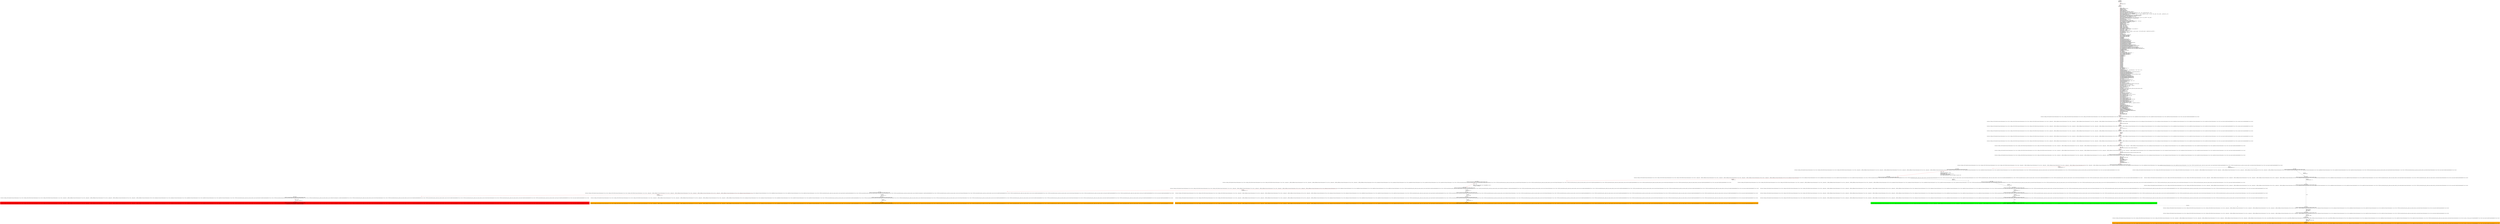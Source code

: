 digraph ARG {
node [style="filled" shape="box" color="white"]
2 [label="2 @ N400\nmain entry\nSMGState: []\n" id="2"]
7 [label="7 @ N736\nmain\nSMGState: []\n" id="7"]
28 [label="28 @ N405\nmain\nSMGState: [GLOBAL_CONST_FALSE/0=NumericValue[number=0] (size: 32 bits), GLOBAL_CONST_FIVE/0=NumericValue[number=5] (size: 32 bits), GLOBAL_CONST_TRUE/0=NumericValue[number=1] (size: 32 bits), globalArgc/0=NumericValue[number=0] (size: 32 bits), globalArgv/0=NumericValue[number=0] (size: 32 bits), globalFalse/0=NumericValue[number=0] (size: 32 bits), globalFive/0=NumericValue[number=5] (size: 32 bits), globalTrue/0=NumericValue[number=1] (size: 32 bits), main::tmp/0=SymEx[SymbolicIdentifier[2]] (size: 32 bits)]\n" id="28"]
29 [label="29 @ N1\nprintLine entry\nSMGState: [GLOBAL_CONST_FALSE/0=NumericValue[number=0] (size: 32 bits), GLOBAL_CONST_FIVE/0=NumericValue[number=5] (size: 32 bits), GLOBAL_CONST_TRUE/0=NumericValue[number=1] (size: 32 bits), _Calling bad()..._STRING_LITERAL/0=NumericValue[number=67] (size: 8 bits), _Calling bad()..._STRING_LITERAL/8=NumericValue[number=97] (size: 8 bits), _Calling bad()..._STRING_LITERAL/16=NumericValue[number=108] (size: 8 bits), _Calling bad()..._STRING_LITERAL/24=NumericValue[number=108] (size: 8 bits), globalArgc/0=NumericValue[number=0] (size: 32 bits), globalArgv/0=NumericValue[number=0] (size: 32 bits), globalFalse/0=NumericValue[number=0] (size: 32 bits), globalFive/0=NumericValue[number=5] (size: 32 bits), globalTrue/0=NumericValue[number=1] (size: 32 bits), main::tmp/0=SymEx[SymbolicIdentifier[2]] (size: 32 bits), printLine::line/0=SymbolicIdentifier[3] (size: 32 bits)]\n" id="29"]
30 [label="30 @ N2\nprintLine\nSMGState: [GLOBAL_CONST_FALSE/0=NumericValue[number=0] (size: 32 bits), GLOBAL_CONST_FIVE/0=NumericValue[number=5] (size: 32 bits), GLOBAL_CONST_TRUE/0=NumericValue[number=1] (size: 32 bits), _Calling bad()..._STRING_LITERAL/0=NumericValue[number=67] (size: 8 bits), _Calling bad()..._STRING_LITERAL/8=NumericValue[number=97] (size: 8 bits), _Calling bad()..._STRING_LITERAL/16=NumericValue[number=108] (size: 8 bits), _Calling bad()..._STRING_LITERAL/24=NumericValue[number=108] (size: 8 bits), globalArgc/0=NumericValue[number=0] (size: 32 bits), globalArgv/0=NumericValue[number=0] (size: 32 bits), globalFalse/0=NumericValue[number=0] (size: 32 bits), globalFive/0=NumericValue[number=5] (size: 32 bits), globalTrue/0=NumericValue[number=1] (size: 32 bits), main::tmp/0=SymEx[SymbolicIdentifier[2]] (size: 32 bits), printLine::line/0=SymbolicIdentifier[3] (size: 32 bits)]\n" id="30"]
32 [label="32 @ N4\nprintLine\nSMGState: [GLOBAL_CONST_FALSE/0=NumericValue[number=0] (size: 32 bits), GLOBAL_CONST_FIVE/0=NumericValue[number=5] (size: 32 bits), GLOBAL_CONST_TRUE/0=NumericValue[number=1] (size: 32 bits), _Calling bad()..._STRING_LITERAL/0=NumericValue[number=67] (size: 8 bits), _Calling bad()..._STRING_LITERAL/8=NumericValue[number=97] (size: 8 bits), _Calling bad()..._STRING_LITERAL/16=NumericValue[number=108] (size: 8 bits), _Calling bad()..._STRING_LITERAL/24=NumericValue[number=108] (size: 8 bits), globalArgc/0=NumericValue[number=0] (size: 32 bits), globalArgv/0=NumericValue[number=0] (size: 32 bits), globalFalse/0=NumericValue[number=0] (size: 32 bits), globalFive/0=NumericValue[number=5] (size: 32 bits), globalTrue/0=NumericValue[number=1] (size: 32 bits), main::tmp/0=SymEx[SymbolicIdentifier[2]] (size: 32 bits), printLine::line/0=SymbolicIdentifier[3] (size: 32 bits)]\n" id="32"]
35 [label="35 @ N6\nprintLine\nSMGState: [GLOBAL_CONST_FALSE/0=NumericValue[number=0] (size: 32 bits), GLOBAL_CONST_FIVE/0=NumericValue[number=5] (size: 32 bits), GLOBAL_CONST_TRUE/0=NumericValue[number=1] (size: 32 bits), _Calling bad()..._STRING_LITERAL/0=NumericValue[number=67] (size: 8 bits), _Calling bad()..._STRING_LITERAL/8=NumericValue[number=97] (size: 8 bits), _Calling bad()..._STRING_LITERAL/16=NumericValue[number=108] (size: 8 bits), _Calling bad()..._STRING_LITERAL/24=NumericValue[number=108] (size: 8 bits), globalArgc/0=NumericValue[number=0] (size: 32 bits), globalArgv/0=NumericValue[number=0] (size: 32 bits), globalFalse/0=NumericValue[number=0] (size: 32 bits), globalFive/0=NumericValue[number=5] (size: 32 bits), globalTrue/0=NumericValue[number=1] (size: 32 bits), main::tmp/0=SymEx[SymbolicIdentifier[2]] (size: 32 bits), printLine::line/0=SymbolicIdentifier[3] (size: 32 bits)]\n" id="35"]
37 [label="37 @ N3\nprintLine\nSMGState: [GLOBAL_CONST_FALSE/0=NumericValue[number=0] (size: 32 bits), GLOBAL_CONST_FIVE/0=NumericValue[number=5] (size: 32 bits), GLOBAL_CONST_TRUE/0=NumericValue[number=1] (size: 32 bits), _Calling bad()..._STRING_LITERAL/0=NumericValue[number=67] (size: 8 bits), _Calling bad()..._STRING_LITERAL/8=NumericValue[number=97] (size: 8 bits), _Calling bad()..._STRING_LITERAL/16=NumericValue[number=108] (size: 8 bits), _Calling bad()..._STRING_LITERAL/24=NumericValue[number=108] (size: 8 bits), globalArgc/0=NumericValue[number=0] (size: 32 bits), globalArgv/0=NumericValue[number=0] (size: 32 bits), globalFalse/0=NumericValue[number=0] (size: 32 bits), globalFive/0=NumericValue[number=5] (size: 32 bits), globalTrue/0=NumericValue[number=1] (size: 32 bits), main::tmp/0=SymEx[SymbolicIdentifier[2]] (size: 32 bits), printLine::line/0=SymbolicIdentifier[3] (size: 32 bits)]\n" id="37"]
40 [label="40 @ N0\nprintLine exit\nSMGState: [GLOBAL_CONST_FALSE/0=NumericValue[number=0] (size: 32 bits), GLOBAL_CONST_FIVE/0=NumericValue[number=5] (size: 32 bits), GLOBAL_CONST_TRUE/0=NumericValue[number=1] (size: 32 bits), _Calling bad()..._STRING_LITERAL/0=NumericValue[number=67] (size: 8 bits), _Calling bad()..._STRING_LITERAL/8=NumericValue[number=97] (size: 8 bits), _Calling bad()..._STRING_LITERAL/16=NumericValue[number=108] (size: 8 bits), _Calling bad()..._STRING_LITERAL/24=NumericValue[number=108] (size: 8 bits), globalArgc/0=NumericValue[number=0] (size: 32 bits), globalArgv/0=NumericValue[number=0] (size: 32 bits), globalFalse/0=NumericValue[number=0] (size: 32 bits), globalFive/0=NumericValue[number=5] (size: 32 bits), globalTrue/0=NumericValue[number=1] (size: 32 bits), main::tmp/0=SymEx[SymbolicIdentifier[2]] (size: 32 bits)]\n" id="40"]
41 [label="41 @ N406\nmain\nSMGState: [GLOBAL_CONST_FALSE/0=NumericValue[number=0] (size: 32 bits), GLOBAL_CONST_FIVE/0=NumericValue[number=5] (size: 32 bits), GLOBAL_CONST_TRUE/0=NumericValue[number=1] (size: 32 bits), _Calling bad()..._STRING_LITERAL/0=NumericValue[number=67] (size: 8 bits), _Calling bad()..._STRING_LITERAL/8=NumericValue[number=97] (size: 8 bits), _Calling bad()..._STRING_LITERAL/16=NumericValue[number=108] (size: 8 bits), _Calling bad()..._STRING_LITERAL/24=NumericValue[number=108] (size: 8 bits), globalArgc/0=NumericValue[number=0] (size: 32 bits), globalArgv/0=NumericValue[number=0] (size: 32 bits), globalFalse/0=NumericValue[number=0] (size: 32 bits), globalFive/0=NumericValue[number=5] (size: 32 bits), globalTrue/0=NumericValue[number=1] (size: 32 bits), main::tmp/0=SymEx[SymbolicIdentifier[2]] (size: 32 bits)]\n" id="41"]
43 [label="43 @ N345\nCWE789_Uncontrolled_Mem_Alloc__malloc_char_connect_socket_01_bad entry\nSMGState: [GLOBAL_CONST_FALSE/0=NumericValue[number=0] (size: 32 bits), GLOBAL_CONST_FIVE/0=NumericValue[number=5] (size: 32 bits), GLOBAL_CONST_TRUE/0=NumericValue[number=1] (size: 32 bits), _Calling bad()..._STRING_LITERAL/0=NumericValue[number=67] (size: 8 bits), _Calling bad()..._STRING_LITERAL/8=NumericValue[number=97] (size: 8 bits), _Calling bad()..._STRING_LITERAL/16=NumericValue[number=108] (size: 8 bits), _Calling bad()..._STRING_LITERAL/24=NumericValue[number=108] (size: 8 bits), globalArgc/0=NumericValue[number=0] (size: 32 bits), globalArgv/0=NumericValue[number=0] (size: 32 bits), globalFalse/0=NumericValue[number=0] (size: 32 bits), globalFive/0=NumericValue[number=5] (size: 32 bits), globalTrue/0=NumericValue[number=1] (size: 32 bits), main::tmp/0=SymEx[SymbolicIdentifier[2]] (size: 32 bits)]\n" id="43"]
65 [label="65 @ N355\nCWE789_Uncontrolled_Mem_Alloc__malloc_char_connect_socket_01_bad\nSMGState: [GLOBAL_CONST_FALSE/0=NumericValue[number=0] (size: 32 bits), GLOBAL_CONST_FIVE/0=NumericValue[number=5] (size: 32 bits), GLOBAL_CONST_TRUE/0=NumericValue[number=1] (size: 32 bits), _Calling bad()..._STRING_LITERAL/0=NumericValue[number=67] (size: 8 bits), _Calling bad()..._STRING_LITERAL/8=NumericValue[number=97] (size: 8 bits), _Calling bad()..._STRING_LITERAL/16=NumericValue[number=108] (size: 8 bits), _Calling bad()..._STRING_LITERAL/24=NumericValue[number=108] (size: 8 bits), globalArgc/0=NumericValue[number=0] (size: 32 bits), globalArgv/0=NumericValue[number=0] (size: 32 bits), globalFalse/0=NumericValue[number=0] (size: 32 bits), globalFive/0=NumericValue[number=5] (size: 32 bits), globalTrue/0=NumericValue[number=1] (size: 32 bits), CWE789_Uncontrolled_Mem_Alloc__malloc_char_connect_socket_01_bad::connectSocket/0=SymEx[SymbolicIdentifier[16]] (size: 32 bits), CWE789_Uncontrolled_Mem_Alloc__malloc_char_connect_socket_01_bad::data/0=NumericValue[number=0] (size: 32 bits), main::tmp/0=SymEx[SymbolicIdentifier[2]] (size: 32 bits)]\n" id="65"]
143 [label="143 @ N358\nCWE789_Uncontrolled_Mem_Alloc__malloc_char_connect_socket_01_bad\nSMGState: [GLOBAL_CONST_FALSE/0=NumericValue[number=0] (size: 32 bits), GLOBAL_CONST_FIVE/0=NumericValue[number=5] (size: 32 bits), GLOBAL_CONST_TRUE/0=NumericValue[number=1] (size: 32 bits), _Calling bad()..._STRING_LITERAL/0=NumericValue[number=67] (size: 8 bits), _Calling bad()..._STRING_LITERAL/8=NumericValue[number=97] (size: 8 bits), _Calling bad()..._STRING_LITERAL/16=NumericValue[number=108] (size: 8 bits), _Calling bad()..._STRING_LITERAL/24=NumericValue[number=108] (size: 8 bits), globalArgc/0=NumericValue[number=0] (size: 32 bits), globalArgv/0=NumericValue[number=0] (size: 32 bits), globalFalse/0=NumericValue[number=0] (size: 32 bits), globalFive/0=NumericValue[number=5] (size: 32 bits), globalTrue/0=NumericValue[number=1] (size: 32 bits), CWE789_Uncontrolled_Mem_Alloc__malloc_char_connect_socket_01_bad::connectSocket/0=SymEx[SymbolicIdentifier[16]] (size: 32 bits), CWE789_Uncontrolled_Mem_Alloc__malloc_char_connect_socket_01_bad::data/0=NumericValue[number=0] (size: 32 bits), main::tmp/0=SymEx[SymbolicIdentifier[2]] (size: 32 bits)]\n" id="143"]
155 [label="155 @ N364\nCWE789_Uncontrolled_Mem_Alloc__malloc_char_connect_socket_01_bad\nSMGState: [GLOBAL_CONST_FALSE/0=NumericValue[number=0] (size: 32 bits), GLOBAL_CONST_FIVE/0=NumericValue[number=5] (size: 32 bits), GLOBAL_CONST_TRUE/0=NumericValue[number=1] (size: 32 bits), _Calling bad()..._STRING_LITERAL/0=NumericValue[number=67] (size: 8 bits), _Calling bad()..._STRING_LITERAL/8=NumericValue[number=97] (size: 8 bits), _Calling bad()..._STRING_LITERAL/16=NumericValue[number=108] (size: 8 bits), _Calling bad()..._STRING_LITERAL/24=NumericValue[number=108] (size: 8 bits), globalArgc/0=NumericValue[number=0] (size: 32 bits), globalArgv/0=NumericValue[number=0] (size: 32 bits), globalFalse/0=NumericValue[number=0] (size: 32 bits), globalFive/0=NumericValue[number=5] (size: 32 bits), globalTrue/0=NumericValue[number=1] (size: 32 bits), CWE789_Uncontrolled_Mem_Alloc__malloc_char_connect_socket_01_bad::connectSocket/0=SymEx[SymbolicIdentifier[16]] (size: 32 bits), CWE789_Uncontrolled_Mem_Alloc__malloc_char_connect_socket_01_bad::data/0=NumericValue[number=0] (size: 32 bits), CWE789_Uncontrolled_Mem_Alloc__malloc_char_connect_socket_01_bad::service/0=NumericValue[number=2] (size: 16 bits), CWE789_Uncontrolled_Mem_Alloc__malloc_char_connect_socket_01_bad::service/16=SymEx[SymbolicIdentifier[46]] (size: 16 bits), CWE789_Uncontrolled_Mem_Alloc__malloc_char_connect_socket_01_bad::service/32=SymEx[SymbolicIdentifier[43]] (size: 32 bits), CWE789_Uncontrolled_Mem_Alloc__malloc_char_connect_socket_01_bad::service/64=NumericValue[number=0] (size: 64 bits), CWE789_Uncontrolled_Mem_Alloc__malloc_char_connect_socket_01_bad::tmp/0=SymEx[SymbolicIdentifier[50]] (size: 32 bits), main::tmp/0=SymEx[SymbolicIdentifier[2]] (size: 32 bits)]\n" id="155"]
161 [label="161 @ N367\nCWE789_Uncontrolled_Mem_Alloc__malloc_char_connect_socket_01_bad\nSMGState: [GLOBAL_CONST_FALSE/0=NumericValue[number=0] (size: 32 bits), GLOBAL_CONST_FIVE/0=NumericValue[number=5] (size: 32 bits), GLOBAL_CONST_TRUE/0=NumericValue[number=1] (size: 32 bits), _Calling bad()..._STRING_LITERAL/0=NumericValue[number=67] (size: 8 bits), _Calling bad()..._STRING_LITERAL/8=NumericValue[number=97] (size: 8 bits), _Calling bad()..._STRING_LITERAL/16=NumericValue[number=108] (size: 8 bits), _Calling bad()..._STRING_LITERAL/24=NumericValue[number=108] (size: 8 bits), globalArgc/0=NumericValue[number=0] (size: 32 bits), globalArgv/0=NumericValue[number=0] (size: 32 bits), globalFalse/0=NumericValue[number=0] (size: 32 bits), globalFive/0=NumericValue[number=5] (size: 32 bits), globalTrue/0=NumericValue[number=1] (size: 32 bits), CWE789_Uncontrolled_Mem_Alloc__malloc_char_connect_socket_01_bad::connectSocket/0=SymEx[SymbolicIdentifier[16]] (size: 32 bits), CWE789_Uncontrolled_Mem_Alloc__malloc_char_connect_socket_01_bad::data/0=NumericValue[number=0] (size: 32 bits), CWE789_Uncontrolled_Mem_Alloc__malloc_char_connect_socket_01_bad::service/0=NumericValue[number=2] (size: 16 bits), CWE789_Uncontrolled_Mem_Alloc__malloc_char_connect_socket_01_bad::service/16=SymEx[SymbolicIdentifier[46]] (size: 16 bits), CWE789_Uncontrolled_Mem_Alloc__malloc_char_connect_socket_01_bad::service/32=SymEx[SymbolicIdentifier[43]] (size: 32 bits), CWE789_Uncontrolled_Mem_Alloc__malloc_char_connect_socket_01_bad::service/64=NumericValue[number=0] (size: 64 bits), CWE789_Uncontrolled_Mem_Alloc__malloc_char_connect_socket_01_bad::tmp/0=SymEx[SymbolicIdentifier[50]] (size: 32 bits), main::tmp/0=SymEx[SymbolicIdentifier[2]] (size: 32 bits)]\n" id="161"]
168 [label="168 @ N370\nCWE789_Uncontrolled_Mem_Alloc__malloc_char_connect_socket_01_bad\nSMGState: [GLOBAL_CONST_FALSE/0=NumericValue[number=0] (size: 32 bits), GLOBAL_CONST_FIVE/0=NumericValue[number=5] (size: 32 bits), GLOBAL_CONST_TRUE/0=NumericValue[number=1] (size: 32 bits), _Calling bad()..._STRING_LITERAL/0=NumericValue[number=67] (size: 8 bits), _Calling bad()..._STRING_LITERAL/8=NumericValue[number=97] (size: 8 bits), _Calling bad()..._STRING_LITERAL/16=NumericValue[number=108] (size: 8 bits), _Calling bad()..._STRING_LITERAL/24=NumericValue[number=108] (size: 8 bits), globalArgc/0=NumericValue[number=0] (size: 32 bits), globalArgv/0=NumericValue[number=0] (size: 32 bits), globalFalse/0=NumericValue[number=0] (size: 32 bits), globalFive/0=NumericValue[number=5] (size: 32 bits), globalTrue/0=NumericValue[number=1] (size: 32 bits), CWE789_Uncontrolled_Mem_Alloc__malloc_char_connect_socket_01_bad::connectSocket/0=SymEx[SymbolicIdentifier[16]] (size: 32 bits), CWE789_Uncontrolled_Mem_Alloc__malloc_char_connect_socket_01_bad::data/0=NumericValue[number=0] (size: 32 bits), CWE789_Uncontrolled_Mem_Alloc__malloc_char_connect_socket_01_bad::recvResult/0=Cast[signed int, SymEx[SymbolicIdentifier[64]]] (size: 32 bits), CWE789_Uncontrolled_Mem_Alloc__malloc_char_connect_socket_01_bad::service/0=NumericValue[number=2] (size: 16 bits), CWE789_Uncontrolled_Mem_Alloc__malloc_char_connect_socket_01_bad::service/16=SymEx[SymbolicIdentifier[46]] (size: 16 bits), CWE789_Uncontrolled_Mem_Alloc__malloc_char_connect_socket_01_bad::service/32=SymEx[SymbolicIdentifier[43]] (size: 32 bits), CWE789_Uncontrolled_Mem_Alloc__malloc_char_connect_socket_01_bad::service/64=NumericValue[number=0] (size: 64 bits), CWE789_Uncontrolled_Mem_Alloc__malloc_char_connect_socket_01_bad::tmp/0=SymEx[SymbolicIdentifier[50]] (size: 32 bits), CWE789_Uncontrolled_Mem_Alloc__malloc_char_connect_socket_01_bad::tmp_0/0=SymEx[SymbolicIdentifier[64]] (size: 32 bits), main::tmp/0=SymEx[SymbolicIdentifier[2]] (size: 32 bits)]\n" id="168"]
174 [label="174 @ N374\nCWE789_Uncontrolled_Mem_Alloc__malloc_char_connect_socket_01_bad\nSMGState: [GLOBAL_CONST_FALSE/0=NumericValue[number=0] (size: 32 bits), GLOBAL_CONST_FIVE/0=NumericValue[number=5] (size: 32 bits), GLOBAL_CONST_TRUE/0=NumericValue[number=1] (size: 32 bits), _Calling bad()..._STRING_LITERAL/0=NumericValue[number=67] (size: 8 bits), _Calling bad()..._STRING_LITERAL/8=NumericValue[number=97] (size: 8 bits), _Calling bad()..._STRING_LITERAL/16=NumericValue[number=108] (size: 8 bits), _Calling bad()..._STRING_LITERAL/24=NumericValue[number=108] (size: 8 bits), globalArgc/0=NumericValue[number=0] (size: 32 bits), globalArgv/0=NumericValue[number=0] (size: 32 bits), globalFalse/0=NumericValue[number=0] (size: 32 bits), globalFive/0=NumericValue[number=5] (size: 32 bits), globalTrue/0=NumericValue[number=1] (size: 32 bits), CWE789_Uncontrolled_Mem_Alloc__malloc_char_connect_socket_01_bad::connectSocket/0=SymEx[SymbolicIdentifier[16]] (size: 32 bits), CWE789_Uncontrolled_Mem_Alloc__malloc_char_connect_socket_01_bad::data/0=NumericValue[number=0] (size: 32 bits), CWE789_Uncontrolled_Mem_Alloc__malloc_char_connect_socket_01_bad::recvResult/0=Cast[signed int, SymEx[SymbolicIdentifier[64]]] (size: 32 bits), CWE789_Uncontrolled_Mem_Alloc__malloc_char_connect_socket_01_bad::service/0=NumericValue[number=2] (size: 16 bits), CWE789_Uncontrolled_Mem_Alloc__malloc_char_connect_socket_01_bad::service/16=SymEx[SymbolicIdentifier[46]] (size: 16 bits), CWE789_Uncontrolled_Mem_Alloc__malloc_char_connect_socket_01_bad::service/32=SymEx[SymbolicIdentifier[43]] (size: 32 bits), CWE789_Uncontrolled_Mem_Alloc__malloc_char_connect_socket_01_bad::service/64=NumericValue[number=0] (size: 64 bits), CWE789_Uncontrolled_Mem_Alloc__malloc_char_connect_socket_01_bad::tmp/0=SymEx[SymbolicIdentifier[50]] (size: 32 bits), CWE789_Uncontrolled_Mem_Alloc__malloc_char_connect_socket_01_bad::tmp_0/0=SymEx[SymbolicIdentifier[64]] (size: 32 bits), main::tmp/0=SymEx[SymbolicIdentifier[2]] (size: 32 bits)]\n" id="174"]
183 [label="183 @ N373\nCWE789_Uncontrolled_Mem_Alloc__malloc_char_connect_socket_01_bad\nSMGState: [GLOBAL_CONST_FALSE/0=NumericValue[number=0] (size: 32 bits), GLOBAL_CONST_FIVE/0=NumericValue[number=5] (size: 32 bits), GLOBAL_CONST_TRUE/0=NumericValue[number=1] (size: 32 bits), _Calling bad()..._STRING_LITERAL/0=NumericValue[number=67] (size: 8 bits), _Calling bad()..._STRING_LITERAL/8=NumericValue[number=97] (size: 8 bits), _Calling bad()..._STRING_LITERAL/16=NumericValue[number=108] (size: 8 bits), _Calling bad()..._STRING_LITERAL/24=NumericValue[number=108] (size: 8 bits), globalArgc/0=NumericValue[number=0] (size: 32 bits), globalArgv/0=NumericValue[number=0] (size: 32 bits), globalFalse/0=NumericValue[number=0] (size: 32 bits), globalFive/0=NumericValue[number=5] (size: 32 bits), globalTrue/0=NumericValue[number=1] (size: 32 bits), CWE789_Uncontrolled_Mem_Alloc__malloc_char_connect_socket_01_bad::connectSocket/0=SymEx[SymbolicIdentifier[16]] (size: 32 bits), CWE789_Uncontrolled_Mem_Alloc__malloc_char_connect_socket_01_bad::data/0=NumericValue[number=0] (size: 32 bits), CWE789_Uncontrolled_Mem_Alloc__malloc_char_connect_socket_01_bad::recvResult/0=Cast[signed int, SymEx[SymbolicIdentifier[64]]] (size: 32 bits), CWE789_Uncontrolled_Mem_Alloc__malloc_char_connect_socket_01_bad::service/0=NumericValue[number=2] (size: 16 bits), CWE789_Uncontrolled_Mem_Alloc__malloc_char_connect_socket_01_bad::service/16=SymEx[SymbolicIdentifier[46]] (size: 16 bits), CWE789_Uncontrolled_Mem_Alloc__malloc_char_connect_socket_01_bad::service/32=SymEx[SymbolicIdentifier[43]] (size: 32 bits), CWE789_Uncontrolled_Mem_Alloc__malloc_char_connect_socket_01_bad::service/64=NumericValue[number=0] (size: 64 bits), CWE789_Uncontrolled_Mem_Alloc__malloc_char_connect_socket_01_bad::tmp/0=SymEx[SymbolicIdentifier[50]] (size: 32 bits), CWE789_Uncontrolled_Mem_Alloc__malloc_char_connect_socket_01_bad::tmp_0/0=SymEx[SymbolicIdentifier[64]] (size: 32 bits), main::tmp/0=SymEx[SymbolicIdentifier[2]] (size: 32 bits)]\n" id="183"]
192 [fillcolor="red" label="192 @ N376\nCWE789_Uncontrolled_Mem_Alloc__malloc_char_connect_socket_01_bad\nSMGState: [GLOBAL_CONST_FALSE/0=NumericValue[number=0] (size: 32 bits), GLOBAL_CONST_FIVE/0=NumericValue[number=5] (size: 32 bits), GLOBAL_CONST_TRUE/0=NumericValue[number=1] (size: 32 bits), _Calling bad()..._STRING_LITERAL/0=NumericValue[number=67] (size: 8 bits), _Calling bad()..._STRING_LITERAL/8=NumericValue[number=97] (size: 8 bits), _Calling bad()..._STRING_LITERAL/16=NumericValue[number=108] (size: 8 bits), _Calling bad()..._STRING_LITERAL/24=NumericValue[number=108] (size: 8 bits), globalArgc/0=NumericValue[number=0] (size: 32 bits), globalArgv/0=NumericValue[number=0] (size: 32 bits), globalFalse/0=NumericValue[number=0] (size: 32 bits), globalFive/0=NumericValue[number=5] (size: 32 bits), globalTrue/0=NumericValue[number=1] (size: 32 bits), CWE789_Uncontrolled_Mem_Alloc__malloc_char_connect_socket_01_bad::connectSocket/0=SymEx[SymbolicIdentifier[16]] (size: 32 bits), CWE789_Uncontrolled_Mem_Alloc__malloc_char_connect_socket_01_bad::data/0=NumericValue[number=0] (size: 32 bits), CWE789_Uncontrolled_Mem_Alloc__malloc_char_connect_socket_01_bad::recvResult/0=Cast[signed int, SymEx[SymbolicIdentifier[64]]] (size: 32 bits), CWE789_Uncontrolled_Mem_Alloc__malloc_char_connect_socket_01_bad::service/0=NumericValue[number=2] (size: 16 bits), CWE789_Uncontrolled_Mem_Alloc__malloc_char_connect_socket_01_bad::service/16=SymEx[SymbolicIdentifier[46]] (size: 16 bits), CWE789_Uncontrolled_Mem_Alloc__malloc_char_connect_socket_01_bad::service/32=SymEx[SymbolicIdentifier[43]] (size: 32 bits), CWE789_Uncontrolled_Mem_Alloc__malloc_char_connect_socket_01_bad::service/64=NumericValue[number=0] (size: 64 bits), CWE789_Uncontrolled_Mem_Alloc__malloc_char_connect_socket_01_bad::tmp/0=SymEx[SymbolicIdentifier[50]] (size: 32 bits), CWE789_Uncontrolled_Mem_Alloc__malloc_char_connect_socket_01_bad::tmp_0/0=SymEx[SymbolicIdentifier[64]] (size: 32 bits), main::tmp/0=SymEx[SymbolicIdentifier[2]] (size: 32 bits)]\n AutomatonState: SMGCPADEREF: _predefinedState_ERROR\n" id="192"]
182 [label="182 @ N372\nCWE789_Uncontrolled_Mem_Alloc__malloc_char_connect_socket_01_bad\nSMGState: [GLOBAL_CONST_FALSE/0=NumericValue[number=0] (size: 32 bits), GLOBAL_CONST_FIVE/0=NumericValue[number=5] (size: 32 bits), GLOBAL_CONST_TRUE/0=NumericValue[number=1] (size: 32 bits), _Calling bad()..._STRING_LITERAL/0=NumericValue[number=67] (size: 8 bits), _Calling bad()..._STRING_LITERAL/8=NumericValue[number=97] (size: 8 bits), _Calling bad()..._STRING_LITERAL/16=NumericValue[number=108] (size: 8 bits), _Calling bad()..._STRING_LITERAL/24=NumericValue[number=108] (size: 8 bits), globalArgc/0=NumericValue[number=0] (size: 32 bits), globalArgv/0=NumericValue[number=0] (size: 32 bits), globalFalse/0=NumericValue[number=0] (size: 32 bits), globalFive/0=NumericValue[number=5] (size: 32 bits), globalTrue/0=NumericValue[number=1] (size: 32 bits), CWE789_Uncontrolled_Mem_Alloc__malloc_char_connect_socket_01_bad::connectSocket/0=SymEx[SymbolicIdentifier[16]] (size: 32 bits), CWE789_Uncontrolled_Mem_Alloc__malloc_char_connect_socket_01_bad::data/0=NumericValue[number=0] (size: 32 bits), CWE789_Uncontrolled_Mem_Alloc__malloc_char_connect_socket_01_bad::recvResult/0=NumericValue[number=0] (size: 32 bits), CWE789_Uncontrolled_Mem_Alloc__malloc_char_connect_socket_01_bad::service/0=NumericValue[number=2] (size: 16 bits), CWE789_Uncontrolled_Mem_Alloc__malloc_char_connect_socket_01_bad::service/16=SymEx[SymbolicIdentifier[46]] (size: 16 bits), CWE789_Uncontrolled_Mem_Alloc__malloc_char_connect_socket_01_bad::service/32=SymEx[SymbolicIdentifier[43]] (size: 32 bits), CWE789_Uncontrolled_Mem_Alloc__malloc_char_connect_socket_01_bad::service/64=NumericValue[number=0] (size: 64 bits), CWE789_Uncontrolled_Mem_Alloc__malloc_char_connect_socket_01_bad::tmp/0=SymEx[SymbolicIdentifier[50]] (size: 32 bits), CWE789_Uncontrolled_Mem_Alloc__malloc_char_connect_socket_01_bad::tmp_0/0=SymEx[SymbolicIdentifier[64]] (size: 32 bits), main::tmp/0=SymEx[SymbolicIdentifier[2]] (size: 32 bits)]\n" id="182"]
191 [fillcolor="orange" label="191 @ N378\nCWE789_Uncontrolled_Mem_Alloc__malloc_char_connect_socket_01_bad\nSMGState: [GLOBAL_CONST_FALSE/0=NumericValue[number=0] (size: 32 bits), GLOBAL_CONST_FIVE/0=NumericValue[number=5] (size: 32 bits), GLOBAL_CONST_TRUE/0=NumericValue[number=1] (size: 32 bits), _Calling bad()..._STRING_LITERAL/0=NumericValue[number=67] (size: 8 bits), _Calling bad()..._STRING_LITERAL/8=NumericValue[number=97] (size: 8 bits), _Calling bad()..._STRING_LITERAL/16=NumericValue[number=108] (size: 8 bits), _Calling bad()..._STRING_LITERAL/24=NumericValue[number=108] (size: 8 bits), globalArgc/0=NumericValue[number=0] (size: 32 bits), globalArgv/0=NumericValue[number=0] (size: 32 bits), globalFalse/0=NumericValue[number=0] (size: 32 bits), globalFive/0=NumericValue[number=5] (size: 32 bits), globalTrue/0=NumericValue[number=1] (size: 32 bits), CWE789_Uncontrolled_Mem_Alloc__malloc_char_connect_socket_01_bad::connectSocket/0=SymEx[SymbolicIdentifier[16]] (size: 32 bits), CWE789_Uncontrolled_Mem_Alloc__malloc_char_connect_socket_01_bad::data/0=NumericValue[number=0] (size: 32 bits), CWE789_Uncontrolled_Mem_Alloc__malloc_char_connect_socket_01_bad::recvResult/0=NumericValue[number=0] (size: 32 bits), CWE789_Uncontrolled_Mem_Alloc__malloc_char_connect_socket_01_bad::service/0=NumericValue[number=2] (size: 16 bits), CWE789_Uncontrolled_Mem_Alloc__malloc_char_connect_socket_01_bad::service/16=SymEx[SymbolicIdentifier[46]] (size: 16 bits), CWE789_Uncontrolled_Mem_Alloc__malloc_char_connect_socket_01_bad::service/32=SymEx[SymbolicIdentifier[43]] (size: 32 bits), CWE789_Uncontrolled_Mem_Alloc__malloc_char_connect_socket_01_bad::service/64=NumericValue[number=0] (size: 64 bits), CWE789_Uncontrolled_Mem_Alloc__malloc_char_connect_socket_01_bad::tmp/0=SymEx[SymbolicIdentifier[50]] (size: 32 bits), CWE789_Uncontrolled_Mem_Alloc__malloc_char_connect_socket_01_bad::tmp_0/0=SymEx[SymbolicIdentifier[64]] (size: 32 bits), main::tmp/0=SymEx[SymbolicIdentifier[2]] (size: 32 bits)]\n" id="191"]
173 [label="173 @ N372\nCWE789_Uncontrolled_Mem_Alloc__malloc_char_connect_socket_01_bad\nSMGState: [GLOBAL_CONST_FALSE/0=NumericValue[number=0] (size: 32 bits), GLOBAL_CONST_FIVE/0=NumericValue[number=5] (size: 32 bits), GLOBAL_CONST_TRUE/0=NumericValue[number=1] (size: 32 bits), _Calling bad()..._STRING_LITERAL/0=NumericValue[number=67] (size: 8 bits), _Calling bad()..._STRING_LITERAL/8=NumericValue[number=97] (size: 8 bits), _Calling bad()..._STRING_LITERAL/16=NumericValue[number=108] (size: 8 bits), _Calling bad()..._STRING_LITERAL/24=NumericValue[number=108] (size: 8 bits), globalArgc/0=NumericValue[number=0] (size: 32 bits), globalArgv/0=NumericValue[number=0] (size: 32 bits), globalFalse/0=NumericValue[number=0] (size: 32 bits), globalFive/0=NumericValue[number=5] (size: 32 bits), globalTrue/0=NumericValue[number=1] (size: 32 bits), CWE789_Uncontrolled_Mem_Alloc__malloc_char_connect_socket_01_bad::connectSocket/0=SymEx[SymbolicIdentifier[16]] (size: 32 bits), CWE789_Uncontrolled_Mem_Alloc__malloc_char_connect_socket_01_bad::data/0=NumericValue[number=0] (size: 32 bits), CWE789_Uncontrolled_Mem_Alloc__malloc_char_connect_socket_01_bad::recvResult/0=NumericValue[number=-1] (size: 32 bits), CWE789_Uncontrolled_Mem_Alloc__malloc_char_connect_socket_01_bad::service/0=NumericValue[number=2] (size: 16 bits), CWE789_Uncontrolled_Mem_Alloc__malloc_char_connect_socket_01_bad::service/16=SymEx[SymbolicIdentifier[46]] (size: 16 bits), CWE789_Uncontrolled_Mem_Alloc__malloc_char_connect_socket_01_bad::service/32=SymEx[SymbolicIdentifier[43]] (size: 32 bits), CWE789_Uncontrolled_Mem_Alloc__malloc_char_connect_socket_01_bad::service/64=NumericValue[number=0] (size: 64 bits), CWE789_Uncontrolled_Mem_Alloc__malloc_char_connect_socket_01_bad::tmp/0=SymEx[SymbolicIdentifier[50]] (size: 32 bits), CWE789_Uncontrolled_Mem_Alloc__malloc_char_connect_socket_01_bad::tmp_0/0=SymEx[SymbolicIdentifier[64]] (size: 32 bits), main::tmp/0=SymEx[SymbolicIdentifier[2]] (size: 32 bits)]\n" id="173"]
179 [label="179 @ N378\nCWE789_Uncontrolled_Mem_Alloc__malloc_char_connect_socket_01_bad\nSMGState: [GLOBAL_CONST_FALSE/0=NumericValue[number=0] (size: 32 bits), GLOBAL_CONST_FIVE/0=NumericValue[number=5] (size: 32 bits), GLOBAL_CONST_TRUE/0=NumericValue[number=1] (size: 32 bits), _Calling bad()..._STRING_LITERAL/0=NumericValue[number=67] (size: 8 bits), _Calling bad()..._STRING_LITERAL/8=NumericValue[number=97] (size: 8 bits), _Calling bad()..._STRING_LITERAL/16=NumericValue[number=108] (size: 8 bits), _Calling bad()..._STRING_LITERAL/24=NumericValue[number=108] (size: 8 bits), globalArgc/0=NumericValue[number=0] (size: 32 bits), globalArgv/0=NumericValue[number=0] (size: 32 bits), globalFalse/0=NumericValue[number=0] (size: 32 bits), globalFive/0=NumericValue[number=5] (size: 32 bits), globalTrue/0=NumericValue[number=1] (size: 32 bits), CWE789_Uncontrolled_Mem_Alloc__malloc_char_connect_socket_01_bad::connectSocket/0=SymEx[SymbolicIdentifier[16]] (size: 32 bits), CWE789_Uncontrolled_Mem_Alloc__malloc_char_connect_socket_01_bad::data/0=NumericValue[number=0] (size: 32 bits), CWE789_Uncontrolled_Mem_Alloc__malloc_char_connect_socket_01_bad::recvResult/0=NumericValue[number=-1] (size: 32 bits), CWE789_Uncontrolled_Mem_Alloc__malloc_char_connect_socket_01_bad::service/0=NumericValue[number=2] (size: 16 bits), CWE789_Uncontrolled_Mem_Alloc__malloc_char_connect_socket_01_bad::service/16=SymEx[SymbolicIdentifier[46]] (size: 16 bits), CWE789_Uncontrolled_Mem_Alloc__malloc_char_connect_socket_01_bad::service/32=SymEx[SymbolicIdentifier[43]] (size: 32 bits), CWE789_Uncontrolled_Mem_Alloc__malloc_char_connect_socket_01_bad::service/64=NumericValue[number=0] (size: 64 bits), CWE789_Uncontrolled_Mem_Alloc__malloc_char_connect_socket_01_bad::tmp/0=SymEx[SymbolicIdentifier[50]] (size: 32 bits), CWE789_Uncontrolled_Mem_Alloc__malloc_char_connect_socket_01_bad::tmp_0/0=SymEx[SymbolicIdentifier[64]] (size: 32 bits), main::tmp/0=SymEx[SymbolicIdentifier[2]] (size: 32 bits)]\n" id="179"]
190 [fillcolor="orange" label="190 @ N380\nCWE789_Uncontrolled_Mem_Alloc__malloc_char_connect_socket_01_bad\nSMGState: [GLOBAL_CONST_FALSE/0=NumericValue[number=0] (size: 32 bits), GLOBAL_CONST_FIVE/0=NumericValue[number=5] (size: 32 bits), GLOBAL_CONST_TRUE/0=NumericValue[number=1] (size: 32 bits), _Calling bad()..._STRING_LITERAL/0=NumericValue[number=67] (size: 8 bits), _Calling bad()..._STRING_LITERAL/8=NumericValue[number=97] (size: 8 bits), _Calling bad()..._STRING_LITERAL/16=NumericValue[number=108] (size: 8 bits), _Calling bad()..._STRING_LITERAL/24=NumericValue[number=108] (size: 8 bits), globalArgc/0=NumericValue[number=0] (size: 32 bits), globalArgv/0=NumericValue[number=0] (size: 32 bits), globalFalse/0=NumericValue[number=0] (size: 32 bits), globalFive/0=NumericValue[number=5] (size: 32 bits), globalTrue/0=NumericValue[number=1] (size: 32 bits), CWE789_Uncontrolled_Mem_Alloc__malloc_char_connect_socket_01_bad::connectSocket/0=SymEx[SymbolicIdentifier[16]] (size: 32 bits), CWE789_Uncontrolled_Mem_Alloc__malloc_char_connect_socket_01_bad::data/0=NumericValue[number=0] (size: 32 bits), CWE789_Uncontrolled_Mem_Alloc__malloc_char_connect_socket_01_bad::recvResult/0=NumericValue[number=-1] (size: 32 bits), CWE789_Uncontrolled_Mem_Alloc__malloc_char_connect_socket_01_bad::service/0=NumericValue[number=2] (size: 16 bits), CWE789_Uncontrolled_Mem_Alloc__malloc_char_connect_socket_01_bad::service/16=SymEx[SymbolicIdentifier[46]] (size: 16 bits), CWE789_Uncontrolled_Mem_Alloc__malloc_char_connect_socket_01_bad::service/32=SymEx[SymbolicIdentifier[43]] (size: 32 bits), CWE789_Uncontrolled_Mem_Alloc__malloc_char_connect_socket_01_bad::service/64=NumericValue[number=0] (size: 64 bits), CWE789_Uncontrolled_Mem_Alloc__malloc_char_connect_socket_01_bad::tmp/0=SymEx[SymbolicIdentifier[50]] (size: 32 bits), CWE789_Uncontrolled_Mem_Alloc__malloc_char_connect_socket_01_bad::tmp_0/0=SymEx[SymbolicIdentifier[64]] (size: 32 bits), main::tmp/0=SymEx[SymbolicIdentifier[2]] (size: 32 bits)]\n" id="190"]
160 [label="160 @ N366\nCWE789_Uncontrolled_Mem_Alloc__malloc_char_connect_socket_01_bad\nSMGState: [GLOBAL_CONST_FALSE/0=NumericValue[number=0] (size: 32 bits), GLOBAL_CONST_FIVE/0=NumericValue[number=5] (size: 32 bits), GLOBAL_CONST_TRUE/0=NumericValue[number=1] (size: 32 bits), _Calling bad()..._STRING_LITERAL/0=NumericValue[number=67] (size: 8 bits), _Calling bad()..._STRING_LITERAL/8=NumericValue[number=97] (size: 8 bits), _Calling bad()..._STRING_LITERAL/16=NumericValue[number=108] (size: 8 bits), _Calling bad()..._STRING_LITERAL/24=NumericValue[number=108] (size: 8 bits), globalArgc/0=NumericValue[number=0] (size: 32 bits), globalArgv/0=NumericValue[number=0] (size: 32 bits), globalFalse/0=NumericValue[number=0] (size: 32 bits), globalFive/0=NumericValue[number=5] (size: 32 bits), globalTrue/0=NumericValue[number=1] (size: 32 bits), CWE789_Uncontrolled_Mem_Alloc__malloc_char_connect_socket_01_bad::connectSocket/0=SymEx[SymbolicIdentifier[16]] (size: 32 bits), CWE789_Uncontrolled_Mem_Alloc__malloc_char_connect_socket_01_bad::data/0=NumericValue[number=0] (size: 32 bits), CWE789_Uncontrolled_Mem_Alloc__malloc_char_connect_socket_01_bad::service/0=NumericValue[number=2] (size: 16 bits), CWE789_Uncontrolled_Mem_Alloc__malloc_char_connect_socket_01_bad::service/16=SymEx[SymbolicIdentifier[46]] (size: 16 bits), CWE789_Uncontrolled_Mem_Alloc__malloc_char_connect_socket_01_bad::service/32=SymEx[SymbolicIdentifier[43]] (size: 32 bits), CWE789_Uncontrolled_Mem_Alloc__malloc_char_connect_socket_01_bad::service/64=NumericValue[number=0] (size: 64 bits), CWE789_Uncontrolled_Mem_Alloc__malloc_char_connect_socket_01_bad::tmp/0=NumericValue[number=-1] (size: 32 bits), main::tmp/0=SymEx[SymbolicIdentifier[2]] (size: 32 bits)]\n" id="160"]
163 [label="163 @ N378\nCWE789_Uncontrolled_Mem_Alloc__malloc_char_connect_socket_01_bad\nSMGState: [GLOBAL_CONST_FALSE/0=NumericValue[number=0] (size: 32 bits), GLOBAL_CONST_FIVE/0=NumericValue[number=5] (size: 32 bits), GLOBAL_CONST_TRUE/0=NumericValue[number=1] (size: 32 bits), _Calling bad()..._STRING_LITERAL/0=NumericValue[number=67] (size: 8 bits), _Calling bad()..._STRING_LITERAL/8=NumericValue[number=97] (size: 8 bits), _Calling bad()..._STRING_LITERAL/16=NumericValue[number=108] (size: 8 bits), _Calling bad()..._STRING_LITERAL/24=NumericValue[number=108] (size: 8 bits), globalArgc/0=NumericValue[number=0] (size: 32 bits), globalArgv/0=NumericValue[number=0] (size: 32 bits), globalFalse/0=NumericValue[number=0] (size: 32 bits), globalFive/0=NumericValue[number=5] (size: 32 bits), globalTrue/0=NumericValue[number=1] (size: 32 bits), CWE789_Uncontrolled_Mem_Alloc__malloc_char_connect_socket_01_bad::connectSocket/0=SymEx[SymbolicIdentifier[16]] (size: 32 bits), CWE789_Uncontrolled_Mem_Alloc__malloc_char_connect_socket_01_bad::data/0=NumericValue[number=0] (size: 32 bits), CWE789_Uncontrolled_Mem_Alloc__malloc_char_connect_socket_01_bad::service/0=NumericValue[number=2] (size: 16 bits), CWE789_Uncontrolled_Mem_Alloc__malloc_char_connect_socket_01_bad::service/16=SymEx[SymbolicIdentifier[46]] (size: 16 bits), CWE789_Uncontrolled_Mem_Alloc__malloc_char_connect_socket_01_bad::service/32=SymEx[SymbolicIdentifier[43]] (size: 32 bits), CWE789_Uncontrolled_Mem_Alloc__malloc_char_connect_socket_01_bad::service/64=NumericValue[number=0] (size: 64 bits), CWE789_Uncontrolled_Mem_Alloc__malloc_char_connect_socket_01_bad::tmp/0=NumericValue[number=-1] (size: 32 bits), main::tmp/0=SymEx[SymbolicIdentifier[2]] (size: 32 bits)]\n" id="163"]
172 [label="172 @ N380\nCWE789_Uncontrolled_Mem_Alloc__malloc_char_connect_socket_01_bad\nSMGState: [GLOBAL_CONST_FALSE/0=NumericValue[number=0] (size: 32 bits), GLOBAL_CONST_FIVE/0=NumericValue[number=5] (size: 32 bits), GLOBAL_CONST_TRUE/0=NumericValue[number=1] (size: 32 bits), _Calling bad()..._STRING_LITERAL/0=NumericValue[number=67] (size: 8 bits), _Calling bad()..._STRING_LITERAL/8=NumericValue[number=97] (size: 8 bits), _Calling bad()..._STRING_LITERAL/16=NumericValue[number=108] (size: 8 bits), _Calling bad()..._STRING_LITERAL/24=NumericValue[number=108] (size: 8 bits), globalArgc/0=NumericValue[number=0] (size: 32 bits), globalArgv/0=NumericValue[number=0] (size: 32 bits), globalFalse/0=NumericValue[number=0] (size: 32 bits), globalFive/0=NumericValue[number=5] (size: 32 bits), globalTrue/0=NumericValue[number=1] (size: 32 bits), CWE789_Uncontrolled_Mem_Alloc__malloc_char_connect_socket_01_bad::connectSocket/0=SymEx[SymbolicIdentifier[16]] (size: 32 bits), CWE789_Uncontrolled_Mem_Alloc__malloc_char_connect_socket_01_bad::data/0=NumericValue[number=0] (size: 32 bits), CWE789_Uncontrolled_Mem_Alloc__malloc_char_connect_socket_01_bad::service/0=NumericValue[number=2] (size: 16 bits), CWE789_Uncontrolled_Mem_Alloc__malloc_char_connect_socket_01_bad::service/16=SymEx[SymbolicIdentifier[46]] (size: 16 bits), CWE789_Uncontrolled_Mem_Alloc__malloc_char_connect_socket_01_bad::service/32=SymEx[SymbolicIdentifier[43]] (size: 32 bits), CWE789_Uncontrolled_Mem_Alloc__malloc_char_connect_socket_01_bad::service/64=NumericValue[number=0] (size: 64 bits), CWE789_Uncontrolled_Mem_Alloc__malloc_char_connect_socket_01_bad::tmp/0=NumericValue[number=-1] (size: 32 bits), main::tmp/0=SymEx[SymbolicIdentifier[2]] (size: 32 bits)]\n" id="172"]
178 [label="178 @ N382\nCWE789_Uncontrolled_Mem_Alloc__malloc_char_connect_socket_01_bad\nSMGState: [GLOBAL_CONST_FALSE/0=NumericValue[number=0] (size: 32 bits), GLOBAL_CONST_FIVE/0=NumericValue[number=5] (size: 32 bits), GLOBAL_CONST_TRUE/0=NumericValue[number=1] (size: 32 bits), _Calling bad()..._STRING_LITERAL/0=NumericValue[number=67] (size: 8 bits), _Calling bad()..._STRING_LITERAL/8=NumericValue[number=97] (size: 8 bits), _Calling bad()..._STRING_LITERAL/16=NumericValue[number=108] (size: 8 bits), _Calling bad()..._STRING_LITERAL/24=NumericValue[number=108] (size: 8 bits), globalArgc/0=NumericValue[number=0] (size: 32 bits), globalArgv/0=NumericValue[number=0] (size: 32 bits), globalFalse/0=NumericValue[number=0] (size: 32 bits), globalFive/0=NumericValue[number=5] (size: 32 bits), globalTrue/0=NumericValue[number=1] (size: 32 bits), CWE789_Uncontrolled_Mem_Alloc__malloc_char_connect_socket_01_bad::connectSocket/0=SymEx[SymbolicIdentifier[16]] (size: 32 bits), CWE789_Uncontrolled_Mem_Alloc__malloc_char_connect_socket_01_bad::data/0=NumericValue[number=0] (size: 32 bits), CWE789_Uncontrolled_Mem_Alloc__malloc_char_connect_socket_01_bad::service/0=NumericValue[number=2] (size: 16 bits), CWE789_Uncontrolled_Mem_Alloc__malloc_char_connect_socket_01_bad::service/16=SymEx[SymbolicIdentifier[46]] (size: 16 bits), CWE789_Uncontrolled_Mem_Alloc__malloc_char_connect_socket_01_bad::service/32=SymEx[SymbolicIdentifier[43]] (size: 32 bits), CWE789_Uncontrolled_Mem_Alloc__malloc_char_connect_socket_01_bad::service/64=NumericValue[number=0] (size: 64 bits), CWE789_Uncontrolled_Mem_Alloc__malloc_char_connect_socket_01_bad::tmp/0=NumericValue[number=-1] (size: 32 bits), main::tmp/0=SymEx[SymbolicIdentifier[2]] (size: 32 bits)]\n" id="178"]
187 [fillcolor="green" label="187 @ N379\nCWE789_Uncontrolled_Mem_Alloc__malloc_char_connect_socket_01_bad\nSMGState: [GLOBAL_CONST_FALSE/0=NumericValue[number=0] (size: 32 bits), GLOBAL_CONST_FIVE/0=NumericValue[number=5] (size: 32 bits), GLOBAL_CONST_TRUE/0=NumericValue[number=1] (size: 32 bits), _Calling bad()..._STRING_LITERAL/0=NumericValue[number=67] (size: 8 bits), _Calling bad()..._STRING_LITERAL/8=NumericValue[number=97] (size: 8 bits), _Calling bad()..._STRING_LITERAL/16=NumericValue[number=108] (size: 8 bits), _Calling bad()..._STRING_LITERAL/24=NumericValue[number=108] (size: 8 bits), globalArgc/0=NumericValue[number=0] (size: 32 bits), globalArgv/0=NumericValue[number=0] (size: 32 bits), globalFalse/0=NumericValue[number=0] (size: 32 bits), globalFive/0=NumericValue[number=5] (size: 32 bits), globalTrue/0=NumericValue[number=1] (size: 32 bits), CWE789_Uncontrolled_Mem_Alloc__malloc_char_connect_socket_01_bad::data/0=NumericValue[number=0] (size: 32 bits), main::tmp/0=SymEx[SymbolicIdentifier[2]] (size: 32 bits)]\n" id="187"]
142 [label="142 @ N357\nCWE789_Uncontrolled_Mem_Alloc__malloc_char_connect_socket_01_bad\nSMGState: [GLOBAL_CONST_FALSE/0=NumericValue[number=0] (size: 32 bits), GLOBAL_CONST_FIVE/0=NumericValue[number=5] (size: 32 bits), GLOBAL_CONST_TRUE/0=NumericValue[number=1] (size: 32 bits), _Calling bad()..._STRING_LITERAL/0=NumericValue[number=67] (size: 8 bits), _Calling bad()..._STRING_LITERAL/8=NumericValue[number=97] (size: 8 bits), _Calling bad()..._STRING_LITERAL/16=NumericValue[number=108] (size: 8 bits), _Calling bad()..._STRING_LITERAL/24=NumericValue[number=108] (size: 8 bits), globalArgc/0=NumericValue[number=0] (size: 32 bits), globalArgv/0=NumericValue[number=0] (size: 32 bits), globalFalse/0=NumericValue[number=0] (size: 32 bits), globalFive/0=NumericValue[number=5] (size: 32 bits), globalTrue/0=NumericValue[number=1] (size: 32 bits), CWE789_Uncontrolled_Mem_Alloc__malloc_char_connect_socket_01_bad::connectSocket/0=NumericValue[number=-1] (size: 32 bits), CWE789_Uncontrolled_Mem_Alloc__malloc_char_connect_socket_01_bad::data/0=NumericValue[number=0] (size: 32 bits), main::tmp/0=SymEx[SymbolicIdentifier[2]] (size: 32 bits)]\n" id="142"]
145 [label="145 @ N378\nCWE789_Uncontrolled_Mem_Alloc__malloc_char_connect_socket_01_bad\nSMGState: [GLOBAL_CONST_FALSE/0=NumericValue[number=0] (size: 32 bits), GLOBAL_CONST_FIVE/0=NumericValue[number=5] (size: 32 bits), GLOBAL_CONST_TRUE/0=NumericValue[number=1] (size: 32 bits), _Calling bad()..._STRING_LITERAL/0=NumericValue[number=67] (size: 8 bits), _Calling bad()..._STRING_LITERAL/8=NumericValue[number=97] (size: 8 bits), _Calling bad()..._STRING_LITERAL/16=NumericValue[number=108] (size: 8 bits), _Calling bad()..._STRING_LITERAL/24=NumericValue[number=108] (size: 8 bits), globalArgc/0=NumericValue[number=0] (size: 32 bits), globalArgv/0=NumericValue[number=0] (size: 32 bits), globalFalse/0=NumericValue[number=0] (size: 32 bits), globalFive/0=NumericValue[number=5] (size: 32 bits), globalTrue/0=NumericValue[number=1] (size: 32 bits), CWE789_Uncontrolled_Mem_Alloc__malloc_char_connect_socket_01_bad::connectSocket/0=NumericValue[number=-1] (size: 32 bits), CWE789_Uncontrolled_Mem_Alloc__malloc_char_connect_socket_01_bad::data/0=NumericValue[number=0] (size: 32 bits), main::tmp/0=SymEx[SymbolicIdentifier[2]] (size: 32 bits)]\n" id="145"]
156 [label="156 @ N381\nCWE789_Uncontrolled_Mem_Alloc__malloc_char_connect_socket_01_bad\nSMGState: [GLOBAL_CONST_FALSE/0=NumericValue[number=0] (size: 32 bits), GLOBAL_CONST_FIVE/0=NumericValue[number=5] (size: 32 bits), GLOBAL_CONST_TRUE/0=NumericValue[number=1] (size: 32 bits), _Calling bad()..._STRING_LITERAL/0=NumericValue[number=67] (size: 8 bits), _Calling bad()..._STRING_LITERAL/8=NumericValue[number=97] (size: 8 bits), _Calling bad()..._STRING_LITERAL/16=NumericValue[number=108] (size: 8 bits), _Calling bad()..._STRING_LITERAL/24=NumericValue[number=108] (size: 8 bits), globalArgc/0=NumericValue[number=0] (size: 32 bits), globalArgv/0=NumericValue[number=0] (size: 32 bits), globalFalse/0=NumericValue[number=0] (size: 32 bits), globalFive/0=NumericValue[number=5] (size: 32 bits), globalTrue/0=NumericValue[number=1] (size: 32 bits), CWE789_Uncontrolled_Mem_Alloc__malloc_char_connect_socket_01_bad::connectSocket/0=NumericValue[number=-1] (size: 32 bits), CWE789_Uncontrolled_Mem_Alloc__malloc_char_connect_socket_01_bad::data/0=NumericValue[number=0] (size: 32 bits), main::tmp/0=SymEx[SymbolicIdentifier[2]] (size: 32 bits)]\n" id="156"]
162 [label="162 @ N379\nCWE789_Uncontrolled_Mem_Alloc__malloc_char_connect_socket_01_bad\nSMGState: [GLOBAL_CONST_FALSE/0=NumericValue[number=0] (size: 32 bits), GLOBAL_CONST_FIVE/0=NumericValue[number=5] (size: 32 bits), GLOBAL_CONST_TRUE/0=NumericValue[number=1] (size: 32 bits), _Calling bad()..._STRING_LITERAL/0=NumericValue[number=67] (size: 8 bits), _Calling bad()..._STRING_LITERAL/8=NumericValue[number=97] (size: 8 bits), _Calling bad()..._STRING_LITERAL/16=NumericValue[number=108] (size: 8 bits), _Calling bad()..._STRING_LITERAL/24=NumericValue[number=108] (size: 8 bits), globalArgc/0=NumericValue[number=0] (size: 32 bits), globalArgv/0=NumericValue[number=0] (size: 32 bits), globalFalse/0=NumericValue[number=0] (size: 32 bits), globalFive/0=NumericValue[number=5] (size: 32 bits), globalTrue/0=NumericValue[number=1] (size: 32 bits), CWE789_Uncontrolled_Mem_Alloc__malloc_char_connect_socket_01_bad::data/0=NumericValue[number=0] (size: 32 bits), main::tmp/0=SymEx[SymbolicIdentifier[2]] (size: 32 bits)]\n" id="162"]
169 [label="169 @ N384\nCWE789_Uncontrolled_Mem_Alloc__malloc_char_connect_socket_01_bad\nSMGState: [GLOBAL_CONST_FALSE/0=NumericValue[number=0] (size: 32 bits), GLOBAL_CONST_FIVE/0=NumericValue[number=5] (size: 32 bits), GLOBAL_CONST_TRUE/0=NumericValue[number=1] (size: 32 bits), _Calling bad()..._STRING_LITERAL/0=NumericValue[number=67] (size: 8 bits), _Calling bad()..._STRING_LITERAL/8=NumericValue[number=97] (size: 8 bits), _Calling bad()..._STRING_LITERAL/16=NumericValue[number=108] (size: 8 bits), _Calling bad()..._STRING_LITERAL/24=NumericValue[number=108] (size: 8 bits), globalArgc/0=NumericValue[number=0] (size: 32 bits), globalArgv/0=NumericValue[number=0] (size: 32 bits), globalFalse/0=NumericValue[number=0] (size: 32 bits), globalFive/0=NumericValue[number=5] (size: 32 bits), globalTrue/0=NumericValue[number=1] (size: 32 bits), CWE789_Uncontrolled_Mem_Alloc__malloc_char_connect_socket_01_bad::data/0=NumericValue[number=0] (size: 32 bits), main::tmp/0=SymEx[SymbolicIdentifier[2]] (size: 32 bits)]\n" id="169"]
177 [label="177 @ N416\nldv_strlen_1 entry\nSMGState: [GLOBAL_CONST_FALSE/0=NumericValue[number=0] (size: 32 bits), GLOBAL_CONST_FIVE/0=NumericValue[number=5] (size: 32 bits), GLOBAL_CONST_TRUE/0=NumericValue[number=1] (size: 32 bits), _Calling bad()..._STRING_LITERAL/0=NumericValue[number=67] (size: 8 bits), _Calling bad()..._STRING_LITERAL/8=NumericValue[number=97] (size: 8 bits), _Calling bad()..._STRING_LITERAL/16=NumericValue[number=108] (size: 8 bits), _Calling bad()..._STRING_LITERAL/24=NumericValue[number=108] (size: 8 bits), _hello_STRING_LITERAL/0=NumericValue[number=104] (size: 8 bits), _hello_STRING_LITERAL/8=NumericValue[number=101] (size: 8 bits), _hello_STRING_LITERAL/16=NumericValue[number=108] (size: 8 bits), _hello_STRING_LITERAL/24=NumericValue[number=108] (size: 8 bits), globalArgc/0=NumericValue[number=0] (size: 32 bits), globalArgv/0=NumericValue[number=0] (size: 32 bits), globalFalse/0=NumericValue[number=0] (size: 32 bits), globalFive/0=NumericValue[number=5] (size: 32 bits), globalTrue/0=NumericValue[number=1] (size: 32 bits), CWE789_Uncontrolled_Mem_Alloc__malloc_char_connect_socket_01_bad::data/0=NumericValue[number=0] (size: 32 bits), ldv_strlen_1::ldv_func_arg1/0=SymbolicIdentifier[67] (size: 32 bits), main::tmp/0=SymEx[SymbolicIdentifier[2]] (size: 32 bits)]\n" id="177"]
186 [fillcolor="orange" label="186 @ N418\nldv_strlen_1\nSMGState: [GLOBAL_CONST_FALSE/0=NumericValue[number=0] (size: 32 bits), GLOBAL_CONST_FIVE/0=NumericValue[number=5] (size: 32 bits), GLOBAL_CONST_TRUE/0=NumericValue[number=1] (size: 32 bits), _Calling bad()..._STRING_LITERAL/0=NumericValue[number=67] (size: 8 bits), _Calling bad()..._STRING_LITERAL/8=NumericValue[number=97] (size: 8 bits), _Calling bad()..._STRING_LITERAL/16=NumericValue[number=108] (size: 8 bits), _Calling bad()..._STRING_LITERAL/24=NumericValue[number=108] (size: 8 bits), _hello_STRING_LITERAL/0=NumericValue[number=104] (size: 8 bits), _hello_STRING_LITERAL/8=NumericValue[number=101] (size: 8 bits), _hello_STRING_LITERAL/16=NumericValue[number=108] (size: 8 bits), _hello_STRING_LITERAL/24=NumericValue[number=108] (size: 8 bits), globalArgc/0=NumericValue[number=0] (size: 32 bits), globalArgv/0=NumericValue[number=0] (size: 32 bits), globalFalse/0=NumericValue[number=0] (size: 32 bits), globalFive/0=NumericValue[number=5] (size: 32 bits), globalTrue/0=NumericValue[number=1] (size: 32 bits), CWE789_Uncontrolled_Mem_Alloc__malloc_char_connect_socket_01_bad::data/0=NumericValue[number=0] (size: 32 bits), ldv_strlen_1::ldv_func_arg1/0=SymbolicIdentifier[67] (size: 32 bits), main::tmp/0=SymEx[SymbolicIdentifier[2]] (size: 32 bits)]\n" id="186"]
2 -> 7 [color="red" label="Line 0: \lINIT GLOBAL VARS\l" id="2 -> 7"]
7 -> 28 [color="red" label="Lines 11 - 1001: \ltypedef unsigned long size_t;\ltypedef int wchar_t;\ltypedef long __int64_t;\ltypedef __int64_t int64_t;\ltypedef unsigned int wint_t;\lstruct _twoIntsStruct {   int intOne;   int intTwo; } ;\ltypedef struct _twoIntsStruct twoIntsStruct;\lstruct __pthread_internal_list {   struct __pthread_internal_list *__prev;   struct __pthread_internal_list *__next; } ;\ltypedef struct __pthread_internal_list __pthread_list_t;\lstruct __pthread_mutex_s {   int __lock;   unsigned int __count;   int __owner;   unsigned int __nusers;   int __kind;   short __spins;   short __elision;   __pthread_list_t __list; } ;\ltypedef unsigned long pthread_t;\lunion __anonunion_pthread_mutexattr_t_36 {   char __size[4U];   int __align; } ;\ltypedef union __anonunion_pthread_mutexattr_t_36 pthread_mutexattr_t;\lunion pthread_attr_t {   char __size[56U];   long __align; } ;\ltypedef union pthread_attr_t pthread_attr_t;\lunion __anonunion_pthread_mutex_t_38 {   struct __pthread_mutex_s __data;   char __size[40U];   long __align; } ;\ltypedef union __anonunion_pthread_mutex_t_38 pthread_mutex_t;\lstruct _stdThread ;\ltypedef struct _stdThread *stdThread;\lstruct _stdThreadLock ;\ltypedef struct _stdThreadLock *stdThreadLock;\lstruct _stdThread {   pthread_t handle;   void (*start)(void *);   void *args; } ;\lstruct _stdThreadLock {   pthread_mutex_t mutex; } ;\ltypedef unsigned short __uint16_t;\ltypedef unsigned int __uint32_t;\ltypedef long __time_t;\ltypedef long __ssize_t;\ltypedef unsigned int __socklen_t;\ltypedef __ssize_t ssize_t;\ltypedef __time_t time_t;\ltypedef __uint16_t uint16_t;\ltypedef __uint32_t uint32_t;\ltypedef __socklen_t socklen_t;\ltypedef unsigned short sa_family_t;\lstruct sockaddr {   sa_family_t sa_family;   char sa_data[14U]; } ;\ltypedef uint32_t in_addr_t;\lstruct in_addr {   in_addr_t s_addr; } ;\ltypedef uint16_t in_port_t;\lstruct sockaddr_in {   sa_family_t sin_family;   in_port_t sin_port;   struct in_addr sin_addr;   unsigned char sin_zero[8U]; } ;\lint printf(const char *, ...);\lint sscanf(const char *, const char *, ...);\lint puts(const char *);\lint rand();\lint iswxdigit(wint_t );\lconst unsigned short **__ctype_b_loc();\lconst int GLOBAL_CONST_TRUE;\lconst int GLOBAL_CONST_FALSE;\lconst int GLOBAL_CONST_FIVE;\lint globalTrue;\lint globalFalse;\lint globalFive;\lvoid printLine(const char *line);\lvoid printWLine(const wchar_t *line);\lvoid printIntLine(int intNumber);\lvoid printShortLine(short shortNumber);\lvoid printFloatLine(float floatNumber);\lvoid printLongLine(long longNumber);\lvoid printLongLongLine(int64_t longLongIntNumber);\lvoid printSizeTLine(size_t sizeTNumber);\lvoid printHexCharLine(char charHex);\lvoid printWcharLine(wchar_t wideChar);\lvoid printUnsignedLine(unsigned int unsignedNumber);\lvoid printHexUnsignedCharLine(unsigned char unsignedCharacter);\lvoid printDoubleLine(double doubleNumber);\lvoid printStructLine(const twoIntsStruct *structTwoIntsStruct);\lvoid printBytesLine(const unsigned char *bytes, size_t numBytes);\lsize_t decodeHexChars(unsigned char *bytes, size_t numBytes, const char *hex);\lsize_t decodeHexWChars(unsigned char *bytes, size_t numBytes, const wchar_t *hex);\lint globalReturnsTrue();\lint globalReturnsFalse();\lint globalReturnsTrueOrFalse();\lint globalArgc;\lchar **globalArgv;\lint wprintf(const wchar_t *, ...);\lint swscanf(const wchar_t *, const wchar_t *, ...);\lconst int GLOBAL_CONST_TRUE = 1;\lconst int GLOBAL_CONST_FALSE = 0;\lconst int GLOBAL_CONST_FIVE = 5;\lint globalTrue = 1;\lint globalFalse = 0;\lint globalFive = 5;\lvoid good1();\lvoid good2();\lvoid good3();\lvoid good4();\lvoid good5();\lvoid good6();\lvoid good7();\lvoid good8();\lvoid good9();\lvoid bad1();\lvoid bad2();\lvoid bad3();\lvoid bad4();\lvoid bad5();\lvoid bad6();\lvoid bad7();\lvoid bad8();\lvoid bad9();\lint globalArgc = 0;\lchar **globalArgv = (char **)0;\lvoid *malloc(size_t );\lvoid free(void *);\lint pthread_create(pthread_t *, const pthread_attr_t *, void *(*)(void *), void *);\lvoid pthread_exit(void *);\lint pthread_join(pthread_t , void **);\lint pthread_mutex_init(pthread_mutex_t *, const pthread_mutexattr_t *);\lint pthread_mutex_destroy(pthread_mutex_t *);\lint pthread_mutex_lock(pthread_mutex_t *);\lint pthread_mutex_unlock(pthread_mutex_t *);\lint stdThreadCreate(void (*start)(void *), void *args, stdThread *thread);\lint stdThreadJoin(stdThread thread);\lint stdThreadDestroy(stdThread thread);\lint stdThreadLockCreate(stdThreadLock *lock);\lvoid stdThreadLockAcquire(stdThreadLock lock);\lvoid stdThreadLockRelease(stdThreadLock lock);\lvoid stdThreadLockDestroy(stdThreadLock lock);\lvoid *internal_start(void *args);\lvoid ldv_exit();\lchar *ldv_strcpy(char *dest, const char *src);\lsize_t ldv_strlen(const char *str);\lunsigned long int strtoul(const char *, char **, int);\lvoid srand(unsigned int);\lvoid ldv_exit_2(int ldv_func_arg1);\ltime_t time(time_t *);\lvoid *memset(void *, int, size_t );\lchar *ldv_strcpy_3(char *ldv_func_arg1, const char *ldv_func_arg2);\lsize_t ldv_strlen_1(const char *ldv_func_arg1);\lint socket(int, int, int);\lint connect(int, const struct sockaddr *, socklen_t );\lssize_t recv(int, void *, size_t , int);\luint16_t htons(uint16_t );\lin_addr_t inet_addr(const char *);\lint close(int);\lvoid CWE789_Uncontrolled_Mem_Alloc__malloc_char_connect_socket_01_bad();\lint main(int argc, char **argv);\lvoid *ldv_xmalloc(size_t size);\lint ldv_undef_int();\lint ldv_undef_int_positive();\lint ldv_asprintf(char **ptr);\lvoid abort();\lvoid assume_abort_if_not(int cond);\lvoid *memcpy(void *, const void *, size_t );\lchar *ldv_strdup(const char *s);\lchar *ldv_strncpy(char *dest, const char *src, size_t n);\lvoid *ldv_malloc(size_t size);\lvoid *ldv_calloc(size_t nmemb, size_t size);\lvoid *ldv_zalloc(size_t size);\lvoid ldv_free(void *s);\lvoid *ldv_realloc(void *ptr, size_t size);\lvoid *ldv_xzalloc(size_t size);\lvoid *ldv_reference_malloc(size_t size);\lvoid *ldv_reference_calloc(size_t nmemb, size_t size);\lvoid *ldv_reference_zalloc(size_t size);\lvoid ldv_reference_free(void *s);\lvoid *ldv_reference_realloc(void *ptr, size_t size);\lvoid *ldv_reference_xmalloc(size_t size);\lvoid *ldv_reference_xzalloc(size_t size);\lvoid __assert_fail(const char *, const char *, unsigned int, const char *);\lvoid reach_error();\lvoid ldv_error();\lint ldv_undef_long();\lunsigned int ldv_undef_uint();\lunsigned long int ldv_undef_ulong();\lunsigned long long int ldv_undef_ulonglong();\lint ldv_undef_int_negative();\lint ldv_undef_int_nonpositive();\lint __VERIFIER_nondet_int();\llong int __VERIFIER_nondet_long();\lunsigned int __VERIFIER_nondet_uint();\lunsigned long int __VERIFIER_nondet_ulong();\lunsigned long long int __VERIFIER_nondet_ulonglong();\lvoid *calloc(size_t , size_t );\lFunction start dummy edge\lint __retres;\ltime_t tmp;\ltmp = time((time_t *)0L);\lsrand((unsigned int)tmp);\l" id="7 -> 28"]
28 -> 29 [color="red" label="Line 1003: \lprintLine('Calling bad()...')\l" id="28 -> 29"]
29 -> 30 [color="red" label="Line 0: \lFunction start dummy edge\l" id="29 -> 30"]
30 -> 32 [color="red" label="Line 241: \l[line != ((const char *)0)]\l" id="30 -> 32"]
32 -> 35 [color="red" label="Line 242: \lprintf('%s\n', line);\l" id="32 -> 35"]
35 -> 37 [color="red" label="Line 0: \l\l" id="35 -> 37"]
37 -> 40 [color="red" label="Line 244: \lreturn;\l" id="37 -> 40"]
40 -> 41 [color="red" label="Line 1003: \lReturn edge from printLine to main: printLine('Calling bad()...');\l" id="40 -> 41"]
41 -> 43 [color="red" label="Line 1005: \lCWE789_Uncontrolled_Mem_Alloc__malloc_char_connect_socket_01_bad()\l" id="41 -> 43"]
43 -> 65 [color="red" label="Lines 0 - 930: \lFunction start dummy edge\lsize_t data;\ldata = 0UL;\lint recvResult;\lstruct sockaddr_in service;\lchar inputBuffer[26U];\lint tmp;\lssize_t tmp_0;\lint connectSocket = -1;\lconnectSocket = socket(2, 1, 6);\l" id="43 -> 65"]
65 -> 142 [label="Line 932: \l[connectSocket == -1]\l" id="65 -> 142"]
65 -> 143 [color="red" label="Line 932: \l[!(connectSocket == -1)]\l" id="65 -> 143"]
143 -> 155 [color="red" label="Lines 0 - 943: \l\lmemset((void *)(&service), 0, 16UL);\lservice.sin_family = 2U;\lservice.sin_addr.s_addr = inet_addr('127.0.0.1');\lservice.sin_port = htons(27015U);\ltmp = connect(connectSocket, (const struct sockaddr *)(&service), 16U);\l" id="143 -> 155"]
155 -> 160 [label="Line 945: \l[tmp == -1]\l" id="155 -> 160"]
155 -> 161 [color="red" label="Line 945: \l[!(tmp == -1)]\l" id="155 -> 161"]
161 -> 168 [color="red" label="Lines 0 - 950: \l\ltmp_0 = recv(connectSocket, (void *)(&inputBuffer), 25UL, 0);\lrecvResult = (int)tmp_0;\l" id="161 -> 168"]
168 -> 173 [label="Line 952: \l[recvResult == -1]\l" id="168 -> 173"]
168 -> 174 [color="red" label="Line 952: \l[!(recvResult == -1)]\l" id="168 -> 174"]
174 -> 182 [label="Line 952: \l[recvResult == 0]\l" id="174 -> 182"]
174 -> 183 [color="red" label="Line 952: \l[!(recvResult == 0)]\l" id="174 -> 183"]
183 -> 192 [color="red" label="Lines 0 - 955: \l\linputBuffer[recvResult] = 0;\l" id="183 -> 192"]
182 -> 191 [label="Line 953: \lGoto: ldv_4160\l" id="182 -> 191"]
173 -> 179 [label="Line 953: \lGoto: ldv_4160\l" id="173 -> 179"]
179 -> 190 [label="Line 961: \l[connectSocket != -1]\l" id="179 -> 190"]
160 -> 163 [label="Line 946: \lGoto: ldv_4160\l" id="160 -> 163"]
163 -> 172 [label="Line 961: \l[connectSocket != -1]\l" id="163 -> 172"]
172 -> 178 [label="Line 962: \lclose(connectSocket);\l" id="172 -> 178"]
178 -> 187 [label="Line 0: \l\l" id="178 -> 187"]
142 -> 145 [label="Line 933: \lGoto: ldv_4160\l" id="142 -> 145"]
145 -> 156 [label="Line 961: \l[!(connectSocket != -1)]\l" id="145 -> 156"]
156 -> 162 [label="Line 0: \l\l" id="156 -> 162"]
187 -> 162 [style="dashed" weight="0" label="covered by"]
162 -> 169 [label="Lines 965 - 966: \lchar *myString;\lsize_t tmp_2;\l" id="162 -> 169"]
169 -> 177 [label="Line 968: \lldv_strlen_1('hello')\l" id="169 -> 177"]
177 -> 186 [label="Lines 0 - 1022: \lFunction start dummy edge\lsize_t tmp;\l" id="177 -> 186"]
}
